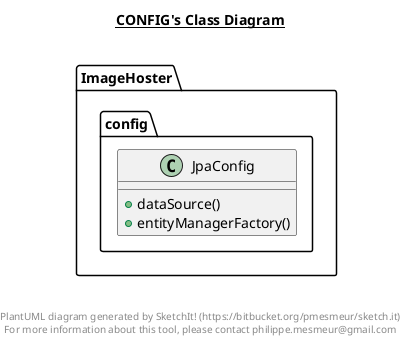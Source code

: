 @startuml

title __CONFIG's Class Diagram__\n

  namespace ImageHoster {
    namespace config {
      class ImageHoster.config.JpaConfig {
          + dataSource()
          + entityManagerFactory()
      }
    }
  }
  



right footer


PlantUML diagram generated by SketchIt! (https://bitbucket.org/pmesmeur/sketch.it)
For more information about this tool, please contact philippe.mesmeur@gmail.com
endfooter

@enduml
